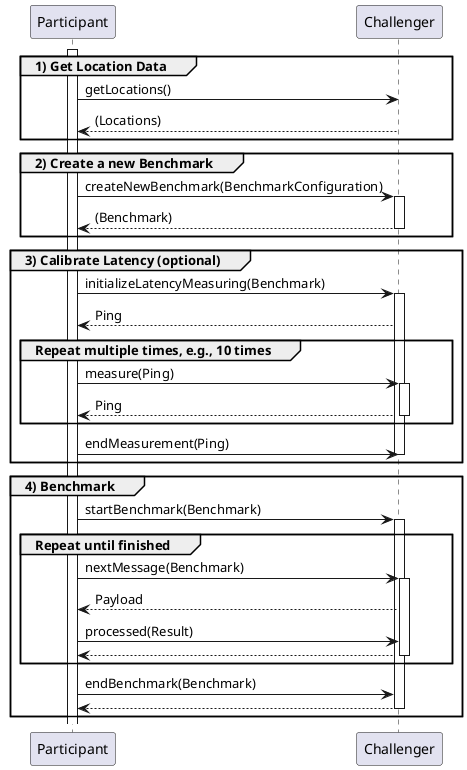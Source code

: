 @startuml
activate Participant

group 1) Get Location Data
Challenger <- Participant: getLocations()
Challenger --> Participant: (Locations)
end

group 2) Create a new Benchmark
Challenger <- Participant: createNewBenchmark(BenchmarkConfiguration)
activate Challenger
Challenger --> Participant: (Benchmark)
deactivate Challenger
end

group 3) Calibrate Latency (optional)
Challenger <- Participant: initializeLatencyMeasuring(Benchmark)
activate Challenger
Challenger --> Participant: Ping

group Repeat multiple times, e.g., 10 times
Challenger <- Participant: measure(Ping)
activate Challenger
Challenger --> Participant: Ping
deactivate Challenger
end

Challenger <- Participant: endMeasurement(Ping)
deactivate Challenger

deactivate Challenger
end

group 4) Benchmark
Challenger <- Participant: startBenchmark(Benchmark)
activate Challenger


group Repeat until finished
Challenger <- Participant: nextMessage(Benchmark)
activate Challenger
Challenger --> Participant: Payload

Challenger <- Participant: processed(Result)
Challenger --> Participant:
deactivate Challenger
end


Challenger <- Participant: endBenchmark(Benchmark)
Challenger --> Participant:

deactivate Challenger
end


@enduml